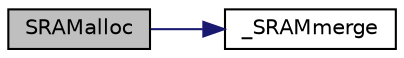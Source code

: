digraph "SRAMalloc"
{
  edge [fontname="Helvetica",fontsize="10",labelfontname="Helvetica",labelfontsize="10"];
  node [fontname="Helvetica",fontsize="10",shape=record];
  rankdir="LR";
  Node1 [label="SRAMalloc",height=0.2,width=0.4,color="black", fillcolor="grey75", style="filled", fontcolor="black"];
  Node1 -> Node2 [color="midnightblue",fontsize="10",style="solid",fontname="Helvetica"];
  Node2 [label="_SRAMmerge",height=0.2,width=0.4,color="black", fillcolor="white", style="filled",URL="$salloc_8c.html#a8aea515c10f2e5747837d5461e2f325f"];
}
